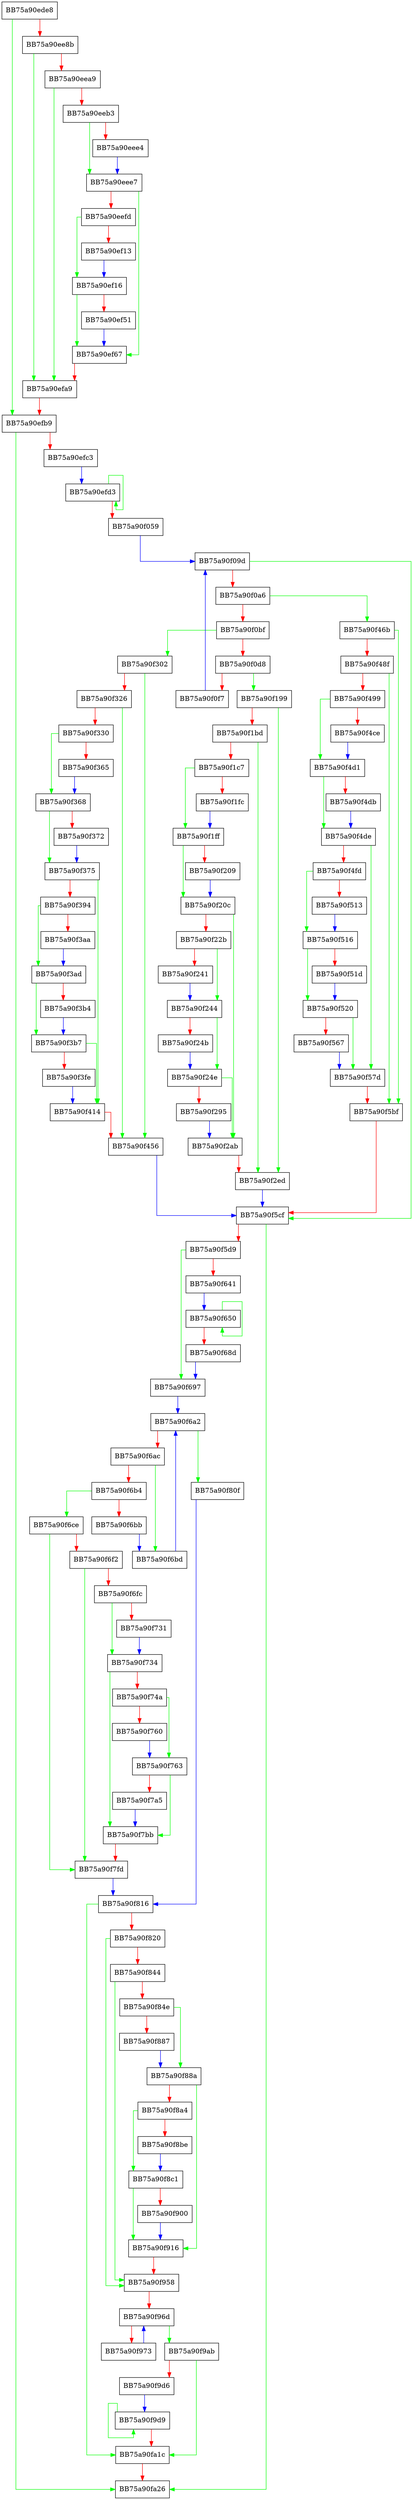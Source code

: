 digraph _configure_signals {
  node [shape="box"];
  graph [splines=ortho];
  BB75a90ede8 -> BB75a90efb9 [color="green"];
  BB75a90ede8 -> BB75a90ee8b [color="red"];
  BB75a90ee8b -> BB75a90efa9 [color="green"];
  BB75a90ee8b -> BB75a90eea9 [color="red"];
  BB75a90eea9 -> BB75a90efa9 [color="green"];
  BB75a90eea9 -> BB75a90eeb3 [color="red"];
  BB75a90eeb3 -> BB75a90eee7 [color="green"];
  BB75a90eeb3 -> BB75a90eee4 [color="red"];
  BB75a90eee4 -> BB75a90eee7 [color="blue"];
  BB75a90eee7 -> BB75a90ef67 [color="green"];
  BB75a90eee7 -> BB75a90eefd [color="red"];
  BB75a90eefd -> BB75a90ef16 [color="green"];
  BB75a90eefd -> BB75a90ef13 [color="red"];
  BB75a90ef13 -> BB75a90ef16 [color="blue"];
  BB75a90ef16 -> BB75a90ef67 [color="green"];
  BB75a90ef16 -> BB75a90ef51 [color="red"];
  BB75a90ef51 -> BB75a90ef67 [color="blue"];
  BB75a90ef67 -> BB75a90efa9 [color="red"];
  BB75a90efa9 -> BB75a90efb9 [color="red"];
  BB75a90efb9 -> BB75a90fa26 [color="green"];
  BB75a90efb9 -> BB75a90efc3 [color="red"];
  BB75a90efc3 -> BB75a90efd3 [color="blue"];
  BB75a90efd3 -> BB75a90efd3 [color="green"];
  BB75a90efd3 -> BB75a90f059 [color="red"];
  BB75a90f059 -> BB75a90f09d [color="blue"];
  BB75a90f09d -> BB75a90f5cf [color="green"];
  BB75a90f09d -> BB75a90f0a6 [color="red"];
  BB75a90f0a6 -> BB75a90f46b [color="green"];
  BB75a90f0a6 -> BB75a90f0bf [color="red"];
  BB75a90f0bf -> BB75a90f302 [color="green"];
  BB75a90f0bf -> BB75a90f0d8 [color="red"];
  BB75a90f0d8 -> BB75a90f199 [color="green"];
  BB75a90f0d8 -> BB75a90f0f7 [color="red"];
  BB75a90f0f7 -> BB75a90f09d [color="blue"];
  BB75a90f199 -> BB75a90f2ed [color="green"];
  BB75a90f199 -> BB75a90f1bd [color="red"];
  BB75a90f1bd -> BB75a90f2ed [color="green"];
  BB75a90f1bd -> BB75a90f1c7 [color="red"];
  BB75a90f1c7 -> BB75a90f1ff [color="green"];
  BB75a90f1c7 -> BB75a90f1fc [color="red"];
  BB75a90f1fc -> BB75a90f1ff [color="blue"];
  BB75a90f1ff -> BB75a90f20c [color="green"];
  BB75a90f1ff -> BB75a90f209 [color="red"];
  BB75a90f209 -> BB75a90f20c [color="blue"];
  BB75a90f20c -> BB75a90f2ab [color="green"];
  BB75a90f20c -> BB75a90f22b [color="red"];
  BB75a90f22b -> BB75a90f244 [color="green"];
  BB75a90f22b -> BB75a90f241 [color="red"];
  BB75a90f241 -> BB75a90f244 [color="blue"];
  BB75a90f244 -> BB75a90f24e [color="green"];
  BB75a90f244 -> BB75a90f24b [color="red"];
  BB75a90f24b -> BB75a90f24e [color="blue"];
  BB75a90f24e -> BB75a90f2ab [color="green"];
  BB75a90f24e -> BB75a90f295 [color="red"];
  BB75a90f295 -> BB75a90f2ab [color="blue"];
  BB75a90f2ab -> BB75a90f2ed [color="red"];
  BB75a90f2ed -> BB75a90f5cf [color="blue"];
  BB75a90f302 -> BB75a90f456 [color="green"];
  BB75a90f302 -> BB75a90f326 [color="red"];
  BB75a90f326 -> BB75a90f456 [color="green"];
  BB75a90f326 -> BB75a90f330 [color="red"];
  BB75a90f330 -> BB75a90f368 [color="green"];
  BB75a90f330 -> BB75a90f365 [color="red"];
  BB75a90f365 -> BB75a90f368 [color="blue"];
  BB75a90f368 -> BB75a90f375 [color="green"];
  BB75a90f368 -> BB75a90f372 [color="red"];
  BB75a90f372 -> BB75a90f375 [color="blue"];
  BB75a90f375 -> BB75a90f414 [color="green"];
  BB75a90f375 -> BB75a90f394 [color="red"];
  BB75a90f394 -> BB75a90f3ad [color="green"];
  BB75a90f394 -> BB75a90f3aa [color="red"];
  BB75a90f3aa -> BB75a90f3ad [color="blue"];
  BB75a90f3ad -> BB75a90f3b7 [color="green"];
  BB75a90f3ad -> BB75a90f3b4 [color="red"];
  BB75a90f3b4 -> BB75a90f3b7 [color="blue"];
  BB75a90f3b7 -> BB75a90f414 [color="green"];
  BB75a90f3b7 -> BB75a90f3fe [color="red"];
  BB75a90f3fe -> BB75a90f414 [color="blue"];
  BB75a90f414 -> BB75a90f456 [color="red"];
  BB75a90f456 -> BB75a90f5cf [color="blue"];
  BB75a90f46b -> BB75a90f5bf [color="green"];
  BB75a90f46b -> BB75a90f48f [color="red"];
  BB75a90f48f -> BB75a90f5bf [color="green"];
  BB75a90f48f -> BB75a90f499 [color="red"];
  BB75a90f499 -> BB75a90f4d1 [color="green"];
  BB75a90f499 -> BB75a90f4ce [color="red"];
  BB75a90f4ce -> BB75a90f4d1 [color="blue"];
  BB75a90f4d1 -> BB75a90f4de [color="green"];
  BB75a90f4d1 -> BB75a90f4db [color="red"];
  BB75a90f4db -> BB75a90f4de [color="blue"];
  BB75a90f4de -> BB75a90f57d [color="green"];
  BB75a90f4de -> BB75a90f4fd [color="red"];
  BB75a90f4fd -> BB75a90f516 [color="green"];
  BB75a90f4fd -> BB75a90f513 [color="red"];
  BB75a90f513 -> BB75a90f516 [color="blue"];
  BB75a90f516 -> BB75a90f520 [color="green"];
  BB75a90f516 -> BB75a90f51d [color="red"];
  BB75a90f51d -> BB75a90f520 [color="blue"];
  BB75a90f520 -> BB75a90f57d [color="green"];
  BB75a90f520 -> BB75a90f567 [color="red"];
  BB75a90f567 -> BB75a90f57d [color="blue"];
  BB75a90f57d -> BB75a90f5bf [color="red"];
  BB75a90f5bf -> BB75a90f5cf [color="red"];
  BB75a90f5cf -> BB75a90fa26 [color="green"];
  BB75a90f5cf -> BB75a90f5d9 [color="red"];
  BB75a90f5d9 -> BB75a90f697 [color="green"];
  BB75a90f5d9 -> BB75a90f641 [color="red"];
  BB75a90f641 -> BB75a90f650 [color="blue"];
  BB75a90f650 -> BB75a90f650 [color="green"];
  BB75a90f650 -> BB75a90f68d [color="red"];
  BB75a90f68d -> BB75a90f697 [color="blue"];
  BB75a90f697 -> BB75a90f6a2 [color="blue"];
  BB75a90f6a2 -> BB75a90f80f [color="green"];
  BB75a90f6a2 -> BB75a90f6ac [color="red"];
  BB75a90f6ac -> BB75a90f6bd [color="green"];
  BB75a90f6ac -> BB75a90f6b4 [color="red"];
  BB75a90f6b4 -> BB75a90f6ce [color="green"];
  BB75a90f6b4 -> BB75a90f6bb [color="red"];
  BB75a90f6bb -> BB75a90f6bd [color="blue"];
  BB75a90f6bd -> BB75a90f6a2 [color="blue"];
  BB75a90f6ce -> BB75a90f7fd [color="green"];
  BB75a90f6ce -> BB75a90f6f2 [color="red"];
  BB75a90f6f2 -> BB75a90f7fd [color="green"];
  BB75a90f6f2 -> BB75a90f6fc [color="red"];
  BB75a90f6fc -> BB75a90f734 [color="green"];
  BB75a90f6fc -> BB75a90f731 [color="red"];
  BB75a90f731 -> BB75a90f734 [color="blue"];
  BB75a90f734 -> BB75a90f7bb [color="green"];
  BB75a90f734 -> BB75a90f74a [color="red"];
  BB75a90f74a -> BB75a90f763 [color="green"];
  BB75a90f74a -> BB75a90f760 [color="red"];
  BB75a90f760 -> BB75a90f763 [color="blue"];
  BB75a90f763 -> BB75a90f7bb [color="green"];
  BB75a90f763 -> BB75a90f7a5 [color="red"];
  BB75a90f7a5 -> BB75a90f7bb [color="blue"];
  BB75a90f7bb -> BB75a90f7fd [color="red"];
  BB75a90f7fd -> BB75a90f816 [color="blue"];
  BB75a90f80f -> BB75a90f816 [color="blue"];
  BB75a90f816 -> BB75a90fa1c [color="green"];
  BB75a90f816 -> BB75a90f820 [color="red"];
  BB75a90f820 -> BB75a90f958 [color="green"];
  BB75a90f820 -> BB75a90f844 [color="red"];
  BB75a90f844 -> BB75a90f958 [color="green"];
  BB75a90f844 -> BB75a90f84e [color="red"];
  BB75a90f84e -> BB75a90f88a [color="green"];
  BB75a90f84e -> BB75a90f887 [color="red"];
  BB75a90f887 -> BB75a90f88a [color="blue"];
  BB75a90f88a -> BB75a90f916 [color="green"];
  BB75a90f88a -> BB75a90f8a4 [color="red"];
  BB75a90f8a4 -> BB75a90f8c1 [color="green"];
  BB75a90f8a4 -> BB75a90f8be [color="red"];
  BB75a90f8be -> BB75a90f8c1 [color="blue"];
  BB75a90f8c1 -> BB75a90f916 [color="green"];
  BB75a90f8c1 -> BB75a90f900 [color="red"];
  BB75a90f900 -> BB75a90f916 [color="blue"];
  BB75a90f916 -> BB75a90f958 [color="red"];
  BB75a90f958 -> BB75a90f96d [color="red"];
  BB75a90f96d -> BB75a90f9ab [color="green"];
  BB75a90f96d -> BB75a90f973 [color="red"];
  BB75a90f973 -> BB75a90f96d [color="blue"];
  BB75a90f9ab -> BB75a90fa1c [color="green"];
  BB75a90f9ab -> BB75a90f9d6 [color="red"];
  BB75a90f9d6 -> BB75a90f9d9 [color="blue"];
  BB75a90f9d9 -> BB75a90f9d9 [color="green"];
  BB75a90f9d9 -> BB75a90fa1c [color="red"];
  BB75a90fa1c -> BB75a90fa26 [color="red"];
}